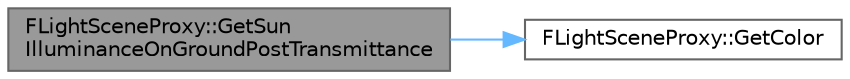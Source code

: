 digraph "FLightSceneProxy::GetSunIlluminanceOnGroundPostTransmittance"
{
 // INTERACTIVE_SVG=YES
 // LATEX_PDF_SIZE
  bgcolor="transparent";
  edge [fontname=Helvetica,fontsize=10,labelfontname=Helvetica,labelfontsize=10];
  node [fontname=Helvetica,fontsize=10,shape=box,height=0.2,width=0.4];
  rankdir="LR";
  Node1 [id="Node000001",label="FLightSceneProxy::GetSun\lIlluminanceOnGroundPostTransmittance",height=0.2,width=0.4,color="gray40", fillcolor="grey60", style="filled", fontcolor="black",tooltip=" "];
  Node1 -> Node2 [id="edge1_Node000001_Node000002",color="steelblue1",style="solid",tooltip=" "];
  Node2 [id="Node000002",label="FLightSceneProxy::GetColor",height=0.2,width=0.4,color="grey40", fillcolor="white", style="filled",URL="$d3/ded/classFLightSceneProxy.html#a5aa42167daa99d5566dca806b0d05b4b",tooltip=" "];
}
